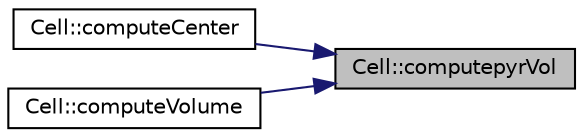 digraph "Cell::computepyrVol"
{
 // LATEX_PDF_SIZE
  edge [fontname="Helvetica",fontsize="10",labelfontname="Helvetica",labelfontsize="10"];
  node [fontname="Helvetica",fontsize="10",shape=record];
  rankdir="RL";
  Node1 [label="Cell::computepyrVol",height=0.2,width=0.4,color="black", fillcolor="grey75", style="filled", fontcolor="black",tooltip=" "];
  Node1 -> Node2 [dir="back",color="midnightblue",fontsize="10",style="solid",fontname="Helvetica"];
  Node2 [label="Cell::computeCenter",height=0.2,width=0.4,color="black", fillcolor="white", style="filled",URL="$classCell.html#a5423c88a81ecced77c599ae2b99caa14",tooltip=" "];
  Node1 -> Node3 [dir="back",color="midnightblue",fontsize="10",style="solid",fontname="Helvetica"];
  Node3 [label="Cell::computeVolume",height=0.2,width=0.4,color="black", fillcolor="white", style="filled",URL="$classCell.html#aaae7b279f451a03a028aaddf1ac15782",tooltip=" "];
}
